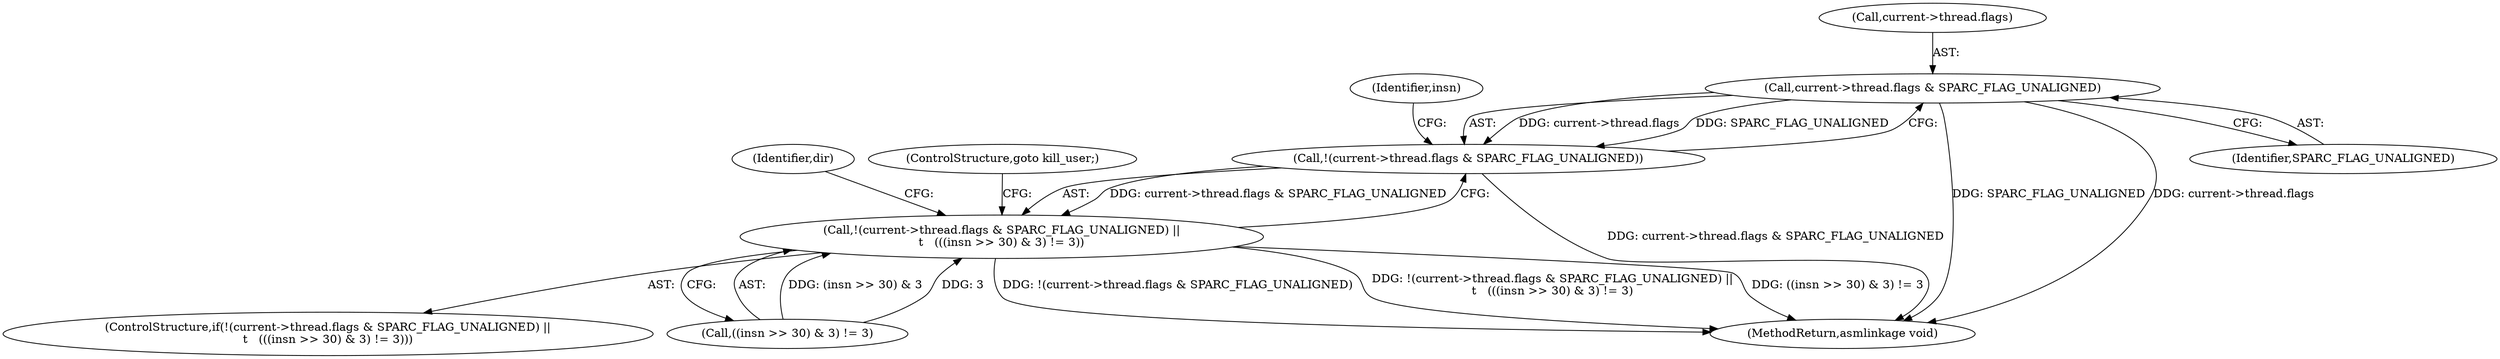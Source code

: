 digraph "0_linux_a8b0ca17b80e92faab46ee7179ba9e99ccb61233_33@API" {
"1000109" [label="(Call,current->thread.flags & SPARC_FLAG_UNALIGNED)"];
"1000108" [label="(Call,!(current->thread.flags & SPARC_FLAG_UNALIGNED))"];
"1000107" [label="(Call,!(current->thread.flags & SPARC_FLAG_UNALIGNED) ||\n\t   (((insn >> 30) & 3) != 3))"];
"1000106" [label="(ControlStructure,if(!(current->thread.flags & SPARC_FLAG_UNALIGNED) ||\n\t   (((insn >> 30) & 3) != 3)))"];
"1000125" [label="(Identifier,dir)"];
"1000109" [label="(Call,current->thread.flags & SPARC_FLAG_UNALIGNED)"];
"1000123" [label="(ControlStructure,goto kill_user;)"];
"1000108" [label="(Call,!(current->thread.flags & SPARC_FLAG_UNALIGNED))"];
"1000107" [label="(Call,!(current->thread.flags & SPARC_FLAG_UNALIGNED) ||\n\t   (((insn >> 30) & 3) != 3))"];
"1000116" [label="(Call,((insn >> 30) & 3) != 3)"];
"1000110" [label="(Call,current->thread.flags)"];
"1000222" [label="(MethodReturn,asmlinkage void)"];
"1000119" [label="(Identifier,insn)"];
"1000115" [label="(Identifier,SPARC_FLAG_UNALIGNED)"];
"1000109" -> "1000108"  [label="AST: "];
"1000109" -> "1000115"  [label="CFG: "];
"1000110" -> "1000109"  [label="AST: "];
"1000115" -> "1000109"  [label="AST: "];
"1000108" -> "1000109"  [label="CFG: "];
"1000109" -> "1000222"  [label="DDG: SPARC_FLAG_UNALIGNED"];
"1000109" -> "1000222"  [label="DDG: current->thread.flags"];
"1000109" -> "1000108"  [label="DDG: current->thread.flags"];
"1000109" -> "1000108"  [label="DDG: SPARC_FLAG_UNALIGNED"];
"1000108" -> "1000107"  [label="AST: "];
"1000119" -> "1000108"  [label="CFG: "];
"1000107" -> "1000108"  [label="CFG: "];
"1000108" -> "1000222"  [label="DDG: current->thread.flags & SPARC_FLAG_UNALIGNED"];
"1000108" -> "1000107"  [label="DDG: current->thread.flags & SPARC_FLAG_UNALIGNED"];
"1000107" -> "1000106"  [label="AST: "];
"1000107" -> "1000116"  [label="CFG: "];
"1000116" -> "1000107"  [label="AST: "];
"1000123" -> "1000107"  [label="CFG: "];
"1000125" -> "1000107"  [label="CFG: "];
"1000107" -> "1000222"  [label="DDG: !(current->thread.flags & SPARC_FLAG_UNALIGNED)"];
"1000107" -> "1000222"  [label="DDG: !(current->thread.flags & SPARC_FLAG_UNALIGNED) ||\n\t   (((insn >> 30) & 3) != 3)"];
"1000107" -> "1000222"  [label="DDG: ((insn >> 30) & 3) != 3"];
"1000116" -> "1000107"  [label="DDG: (insn >> 30) & 3"];
"1000116" -> "1000107"  [label="DDG: 3"];
}
